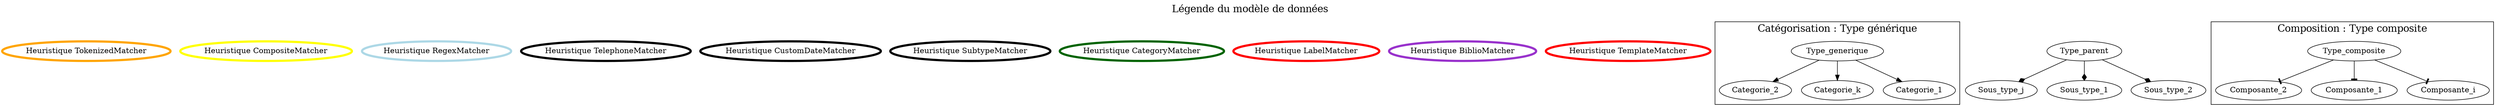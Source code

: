 digraph {
graph [label="Légende du modèle de données", labelloc=t, fontsize=18];
	Heuristique_TokenizedMatcher[label="Heuristique TokenizedMatcher",color="orange",penwidth=4.0];
	Heuristique_CompositeMatcher[label="Heuristique CompositeMatcher",color="yellow",penwidth=4.0];
	Heuristique_RegexMatcher[label="Heuristique RegexMatcher",color="lightblue",penwidth=4.0];
	Heuristique_TelephoneMatcher[label="Heuristique TelephoneMatcher",color="black",penwidth=4.0];
	Heuristique_CustomDateMatcher[label="Heuristique CustomDateMatcher",color="black",penwidth=4.0];
	Heuristique_SubtypeMatcher[label="Heuristique SubtypeMatcher",color="black",penwidth=4.0];
	Heuristique_CategoryMatcher[label="Heuristique CategoryMatcher",color="darkgreen",penwidth=4.0];
	Heuristique_LabelMatcher[label="Heuristique LabelMatcher",color="red",penwidth=4.0];
	Heuristique_BiblioMatcher[label="Heuristique BiblioMatcher",color="darkorchid",penwidth=4.0];
	Heuristique_TemplateMatcher[label="Heuristique TemplateMatcher",color="red",penwidth=4.0];
	subgraph cluster_100 {
		label="Catégorisation : Type générique";
		Type_generique->Categorie_2[arrowtail="crow"];
		Type_generique->Categorie_k[arrowtail="crow"];
		Type_generique->Categorie_1[arrowtail="crow"];
	}
	Type_parent->Sous_type_j[arrowhead="diamond"];
	Type_parent->Sous_type_1[arrowhead="diamond"];
	Type_parent->Sous_type_2[arrowhead="diamond"];
	subgraph cluster_200 {
		label="Composition : Type composite";
		Type_composite->Composante_2[arrowhead="tee"];
		Type_composite->Composante_1[arrowhead="tee"];
		Type_composite->Composante_i[arrowhead="tee"];
	}
}
